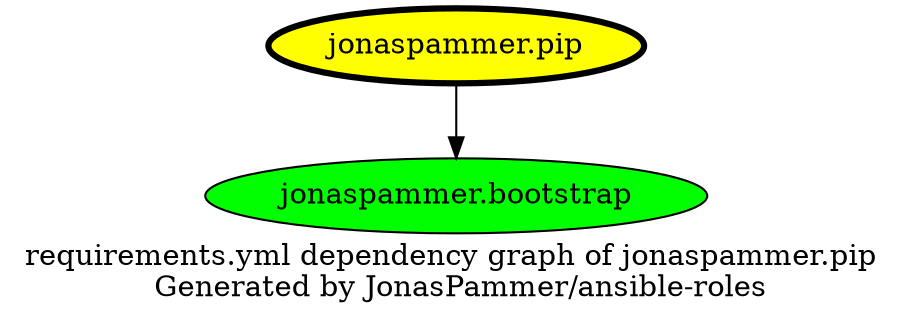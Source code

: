 // This file is generated from `templates/dependencies_single.adoc.jinja2` by Github CI, all local changes will be lost eventually.
digraph hierarchy {
  label = "requirements.yml dependency graph of jonaspammer.pip \n Generated by JonasPammer/ansible-roles" ;
  overlap=false

  {
    "jonaspammer.pip" [fillcolor=yellow style=filled penwidth=3]
    "jonaspammer.bootstrap" [fillcolor=green style=filled ]
  }


  "jonaspammer.pip" -> {"jonaspammer.bootstrap"}
}